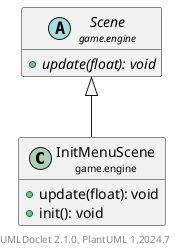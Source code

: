 @startuml
    set namespaceSeparator none
    hide empty fields
    hide empty methods

    class "<size:14>InitMenuScene\n<size:10>game.engine" as game.engine.InitMenuScene [[InitMenuScene.html]] {
        +update(float): void
        +init(): void
    }

    abstract class "<size:14>Scene\n<size:10>game.engine" as game.engine.Scene [[Scene.html]] {
        {abstract} +update(float): void
    }

    game.engine.Scene <|-- game.engine.InitMenuScene

    center footer UMLDoclet 2.1.0, PlantUML %version()
@enduml

